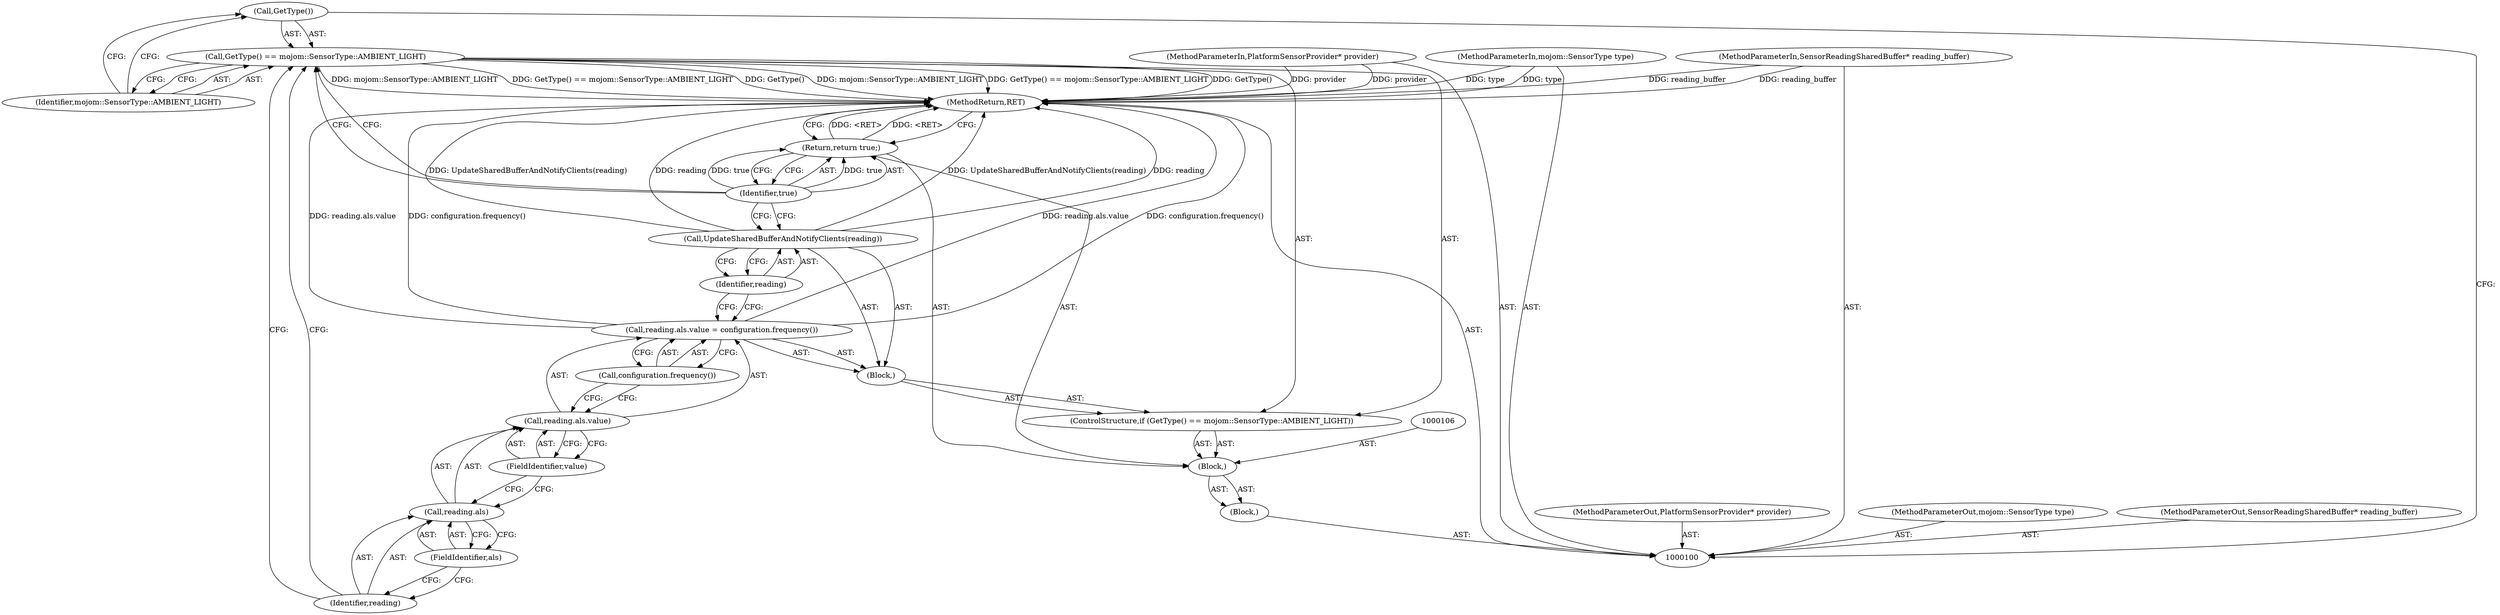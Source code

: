 digraph "0_Chrome_c0c8978849ac57e4ecd613ddc8ff7852a2054734_0" {
"1000105" [label="(Block,)"];
"1000107" [label="(ControlStructure,if (GetType() == mojom::SensorType::AMBIENT_LIGHT))"];
"1000108" [label="(Call,GetType() == mojom::SensorType::AMBIENT_LIGHT)"];
"1000109" [label="(Call,GetType())"];
"1000110" [label="(Identifier,mojom::SensorType::AMBIENT_LIGHT)"];
"1000111" [label="(Block,)"];
"1000112" [label="(Call,reading.als.value = configuration.frequency())"];
"1000113" [label="(Call,reading.als.value)"];
"1000114" [label="(Call,reading.als)"];
"1000115" [label="(Identifier,reading)"];
"1000116" [label="(FieldIdentifier,als)"];
"1000117" [label="(FieldIdentifier,value)"];
"1000118" [label="(Call,configuration.frequency())"];
"1000119" [label="(Call,UpdateSharedBufferAndNotifyClients(reading))"];
"1000120" [label="(Identifier,reading)"];
"1000121" [label="(Return,return true;)"];
"1000122" [label="(Identifier,true)"];
"1000123" [label="(MethodReturn,RET)"];
"1000101" [label="(MethodParameterIn,mojom::SensorType type)"];
"1000157" [label="(MethodParameterOut,mojom::SensorType type)"];
"1000102" [label="(MethodParameterIn,SensorReadingSharedBuffer* reading_buffer)"];
"1000158" [label="(MethodParameterOut,SensorReadingSharedBuffer* reading_buffer)"];
"1000103" [label="(MethodParameterIn,PlatformSensorProvider* provider)"];
"1000159" [label="(MethodParameterOut,PlatformSensorProvider* provider)"];
"1000104" [label="(Block,)"];
"1000105" -> "1000104"  [label="AST: "];
"1000106" -> "1000105"  [label="AST: "];
"1000107" -> "1000105"  [label="AST: "];
"1000121" -> "1000105"  [label="AST: "];
"1000107" -> "1000105"  [label="AST: "];
"1000108" -> "1000107"  [label="AST: "];
"1000111" -> "1000107"  [label="AST: "];
"1000108" -> "1000107"  [label="AST: "];
"1000108" -> "1000110"  [label="CFG: "];
"1000109" -> "1000108"  [label="AST: "];
"1000110" -> "1000108"  [label="AST: "];
"1000115" -> "1000108"  [label="CFG: "];
"1000122" -> "1000108"  [label="CFG: "];
"1000108" -> "1000123"  [label="DDG: GetType() == mojom::SensorType::AMBIENT_LIGHT"];
"1000108" -> "1000123"  [label="DDG: GetType()"];
"1000108" -> "1000123"  [label="DDG: mojom::SensorType::AMBIENT_LIGHT"];
"1000109" -> "1000108"  [label="AST: "];
"1000109" -> "1000100"  [label="CFG: "];
"1000110" -> "1000109"  [label="CFG: "];
"1000110" -> "1000108"  [label="AST: "];
"1000110" -> "1000109"  [label="CFG: "];
"1000108" -> "1000110"  [label="CFG: "];
"1000111" -> "1000107"  [label="AST: "];
"1000112" -> "1000111"  [label="AST: "];
"1000119" -> "1000111"  [label="AST: "];
"1000112" -> "1000111"  [label="AST: "];
"1000112" -> "1000118"  [label="CFG: "];
"1000113" -> "1000112"  [label="AST: "];
"1000118" -> "1000112"  [label="AST: "];
"1000120" -> "1000112"  [label="CFG: "];
"1000112" -> "1000123"  [label="DDG: configuration.frequency()"];
"1000112" -> "1000123"  [label="DDG: reading.als.value"];
"1000113" -> "1000112"  [label="AST: "];
"1000113" -> "1000117"  [label="CFG: "];
"1000114" -> "1000113"  [label="AST: "];
"1000117" -> "1000113"  [label="AST: "];
"1000118" -> "1000113"  [label="CFG: "];
"1000114" -> "1000113"  [label="AST: "];
"1000114" -> "1000116"  [label="CFG: "];
"1000115" -> "1000114"  [label="AST: "];
"1000116" -> "1000114"  [label="AST: "];
"1000117" -> "1000114"  [label="CFG: "];
"1000115" -> "1000114"  [label="AST: "];
"1000115" -> "1000108"  [label="CFG: "];
"1000116" -> "1000115"  [label="CFG: "];
"1000116" -> "1000114"  [label="AST: "];
"1000116" -> "1000115"  [label="CFG: "];
"1000114" -> "1000116"  [label="CFG: "];
"1000117" -> "1000113"  [label="AST: "];
"1000117" -> "1000114"  [label="CFG: "];
"1000113" -> "1000117"  [label="CFG: "];
"1000118" -> "1000112"  [label="AST: "];
"1000118" -> "1000113"  [label="CFG: "];
"1000112" -> "1000118"  [label="CFG: "];
"1000119" -> "1000111"  [label="AST: "];
"1000119" -> "1000120"  [label="CFG: "];
"1000120" -> "1000119"  [label="AST: "];
"1000122" -> "1000119"  [label="CFG: "];
"1000119" -> "1000123"  [label="DDG: UpdateSharedBufferAndNotifyClients(reading)"];
"1000119" -> "1000123"  [label="DDG: reading"];
"1000120" -> "1000119"  [label="AST: "];
"1000120" -> "1000112"  [label="CFG: "];
"1000119" -> "1000120"  [label="CFG: "];
"1000121" -> "1000105"  [label="AST: "];
"1000121" -> "1000122"  [label="CFG: "];
"1000122" -> "1000121"  [label="AST: "];
"1000123" -> "1000121"  [label="CFG: "];
"1000121" -> "1000123"  [label="DDG: <RET>"];
"1000122" -> "1000121"  [label="DDG: true"];
"1000122" -> "1000121"  [label="AST: "];
"1000122" -> "1000119"  [label="CFG: "];
"1000122" -> "1000108"  [label="CFG: "];
"1000121" -> "1000122"  [label="CFG: "];
"1000122" -> "1000121"  [label="DDG: true"];
"1000123" -> "1000100"  [label="AST: "];
"1000123" -> "1000121"  [label="CFG: "];
"1000121" -> "1000123"  [label="DDG: <RET>"];
"1000108" -> "1000123"  [label="DDG: GetType() == mojom::SensorType::AMBIENT_LIGHT"];
"1000108" -> "1000123"  [label="DDG: GetType()"];
"1000108" -> "1000123"  [label="DDG: mojom::SensorType::AMBIENT_LIGHT"];
"1000103" -> "1000123"  [label="DDG: provider"];
"1000112" -> "1000123"  [label="DDG: configuration.frequency()"];
"1000112" -> "1000123"  [label="DDG: reading.als.value"];
"1000119" -> "1000123"  [label="DDG: UpdateSharedBufferAndNotifyClients(reading)"];
"1000119" -> "1000123"  [label="DDG: reading"];
"1000102" -> "1000123"  [label="DDG: reading_buffer"];
"1000101" -> "1000123"  [label="DDG: type"];
"1000101" -> "1000100"  [label="AST: "];
"1000101" -> "1000123"  [label="DDG: type"];
"1000157" -> "1000100"  [label="AST: "];
"1000102" -> "1000100"  [label="AST: "];
"1000102" -> "1000123"  [label="DDG: reading_buffer"];
"1000158" -> "1000100"  [label="AST: "];
"1000103" -> "1000100"  [label="AST: "];
"1000103" -> "1000123"  [label="DDG: provider"];
"1000159" -> "1000100"  [label="AST: "];
"1000104" -> "1000100"  [label="AST: "];
"1000105" -> "1000104"  [label="AST: "];
}
